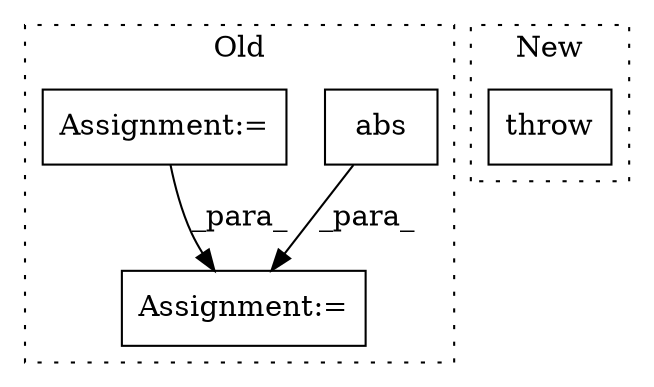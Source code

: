 digraph G {
subgraph cluster0 {
1 [label="abs" a="32" s="1392,1401" l="4,1" shape="box"];
3 [label="Assignment:=" a="7" s="1665" l="1" shape="box"];
4 [label="Assignment:=" a="7" s="1414" l="1" shape="box"];
label = "Old";
style="dotted";
}
subgraph cluster1 {
2 [label="throw" a="53" s="1270" l="6" shape="box"];
label = "New";
style="dotted";
}
1 -> 3 [label="_para_"];
4 -> 3 [label="_para_"];
}